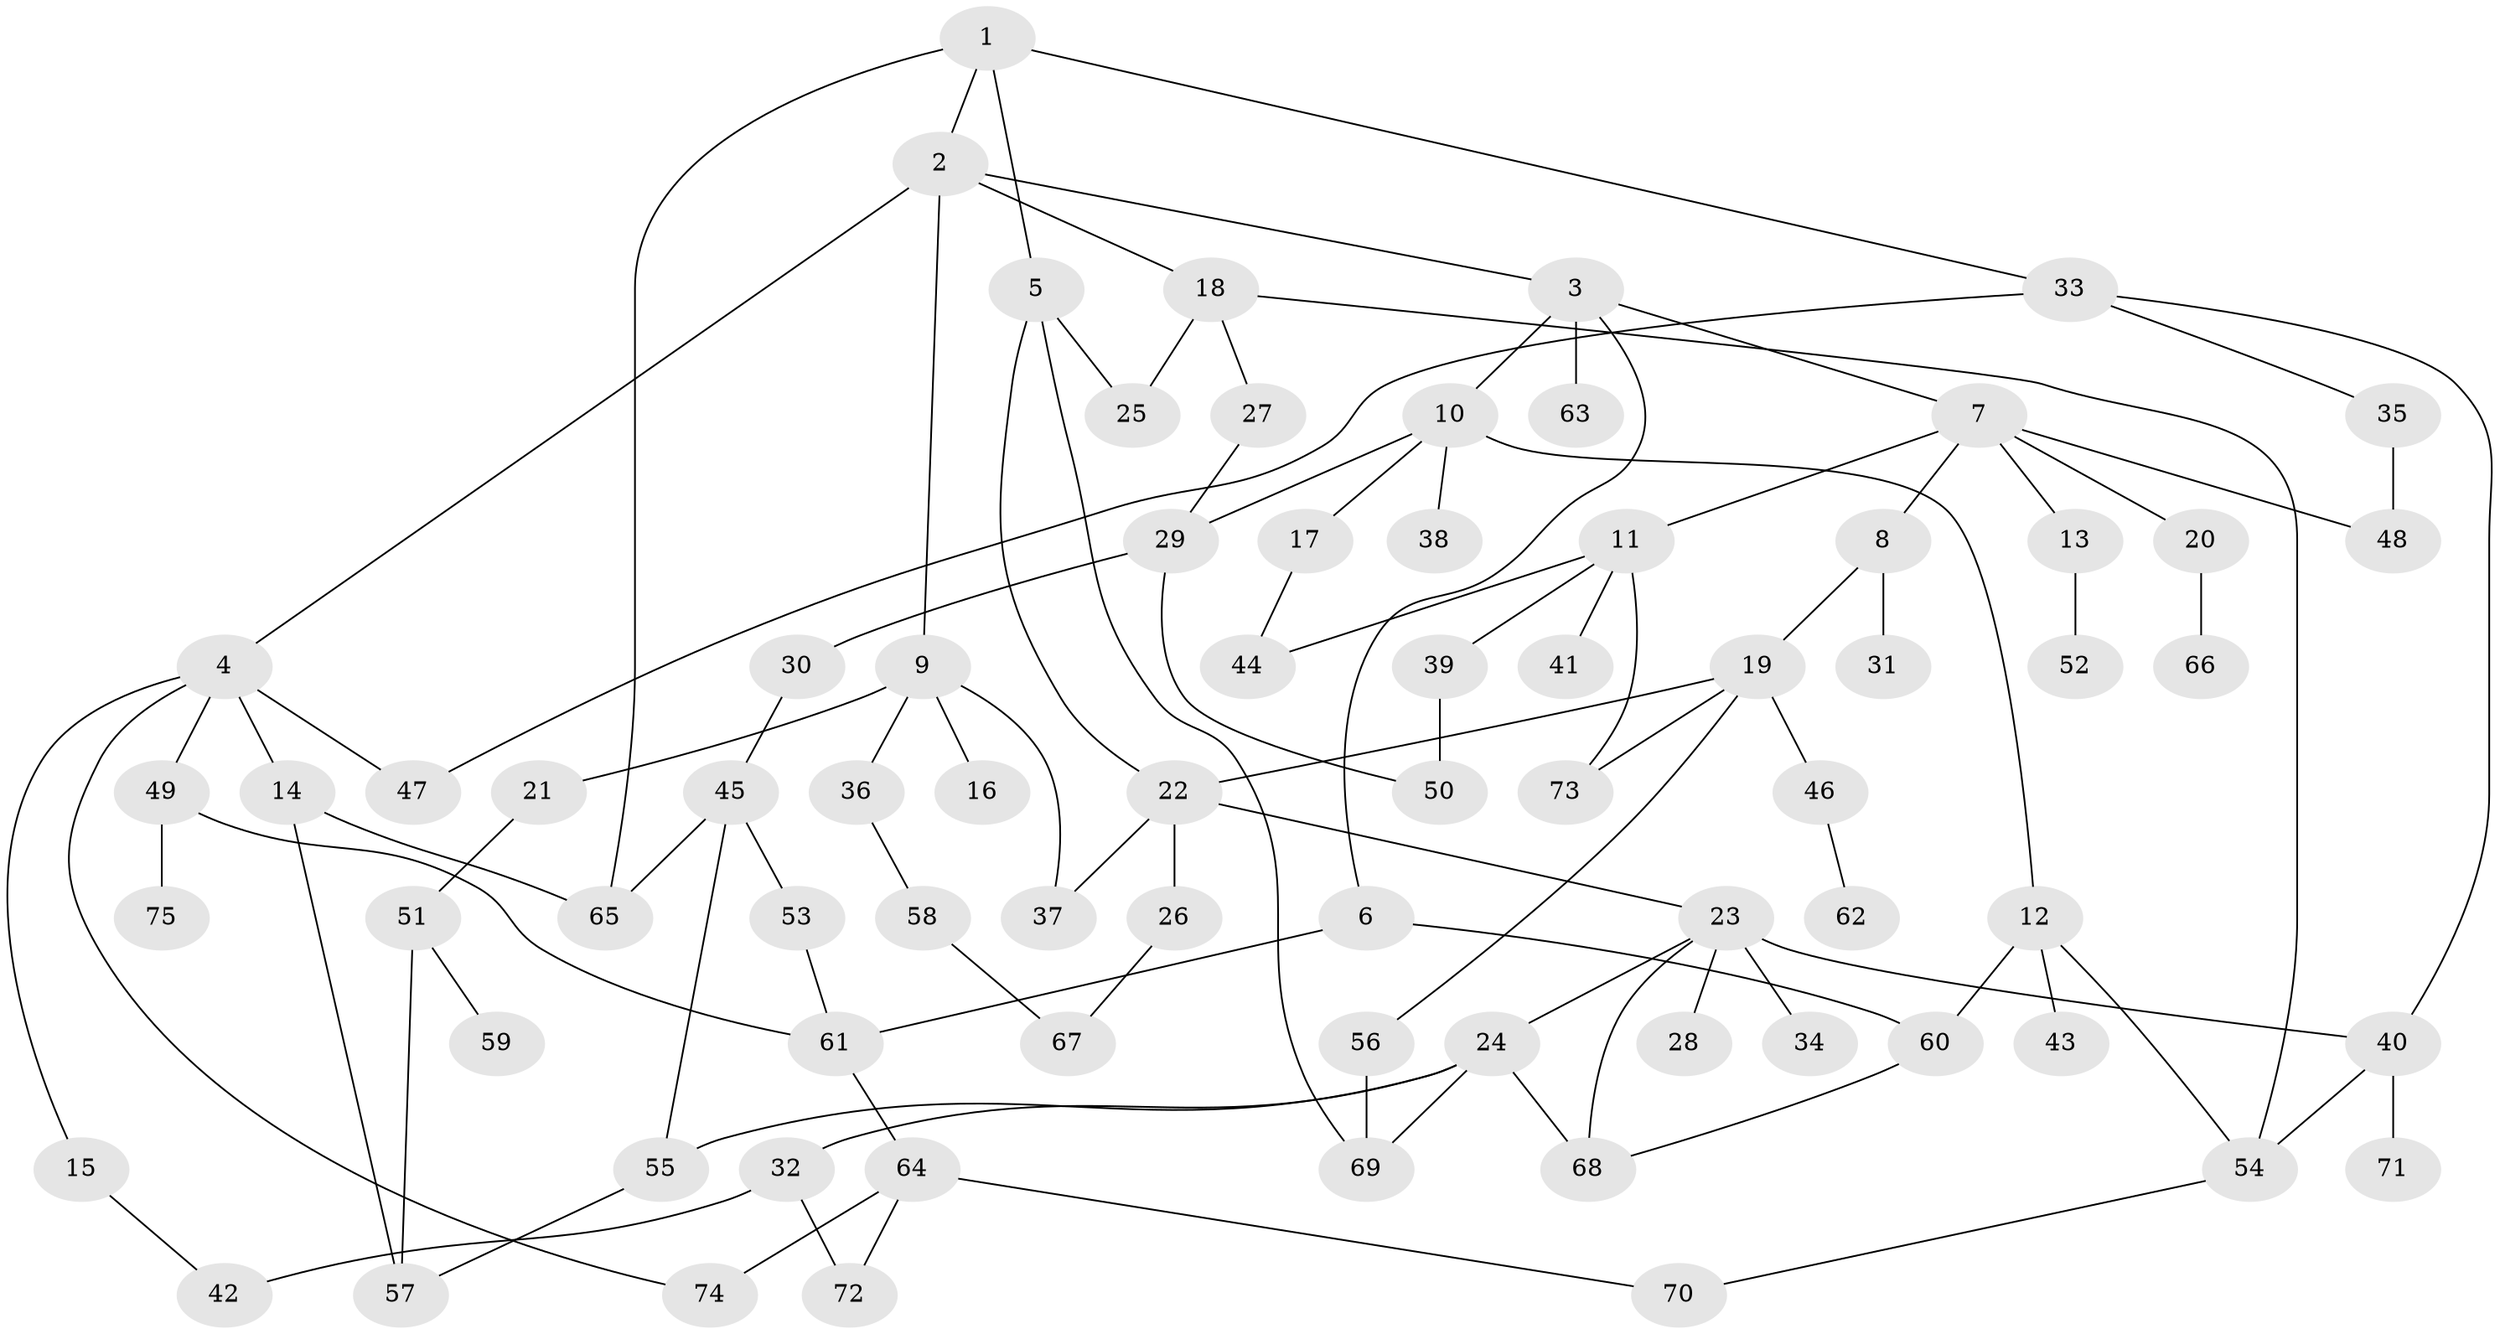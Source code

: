 // coarse degree distribution, {4: 0.22448979591836735, 8: 0.02040816326530612, 6: 0.061224489795918366, 5: 0.061224489795918366, 7: 0.04081632653061224, 2: 0.2857142857142857, 1: 0.24489795918367346, 9: 0.02040816326530612, 3: 0.04081632653061224}
// Generated by graph-tools (version 1.1) at 2025/23/03/03/25 07:23:32]
// undirected, 75 vertices, 103 edges
graph export_dot {
graph [start="1"]
  node [color=gray90,style=filled];
  1;
  2;
  3;
  4;
  5;
  6;
  7;
  8;
  9;
  10;
  11;
  12;
  13;
  14;
  15;
  16;
  17;
  18;
  19;
  20;
  21;
  22;
  23;
  24;
  25;
  26;
  27;
  28;
  29;
  30;
  31;
  32;
  33;
  34;
  35;
  36;
  37;
  38;
  39;
  40;
  41;
  42;
  43;
  44;
  45;
  46;
  47;
  48;
  49;
  50;
  51;
  52;
  53;
  54;
  55;
  56;
  57;
  58;
  59;
  60;
  61;
  62;
  63;
  64;
  65;
  66;
  67;
  68;
  69;
  70;
  71;
  72;
  73;
  74;
  75;
  1 -- 2;
  1 -- 5;
  1 -- 33;
  1 -- 65;
  2 -- 3;
  2 -- 4;
  2 -- 9;
  2 -- 18;
  3 -- 6;
  3 -- 7;
  3 -- 10;
  3 -- 63;
  4 -- 14;
  4 -- 15;
  4 -- 47;
  4 -- 49;
  4 -- 74;
  5 -- 22;
  5 -- 25;
  5 -- 69;
  6 -- 61;
  6 -- 60;
  7 -- 8;
  7 -- 11;
  7 -- 13;
  7 -- 20;
  7 -- 48;
  8 -- 19;
  8 -- 31;
  9 -- 16;
  9 -- 21;
  9 -- 36;
  9 -- 37;
  10 -- 12;
  10 -- 17;
  10 -- 38;
  10 -- 29;
  11 -- 39;
  11 -- 41;
  11 -- 44;
  11 -- 73;
  12 -- 43;
  12 -- 60;
  12 -- 54;
  13 -- 52;
  14 -- 57;
  14 -- 65;
  15 -- 42;
  17 -- 44;
  18 -- 25;
  18 -- 27;
  18 -- 54;
  19 -- 46;
  19 -- 56;
  19 -- 73;
  19 -- 22;
  20 -- 66;
  21 -- 51;
  22 -- 23;
  22 -- 26;
  22 -- 37;
  23 -- 24;
  23 -- 28;
  23 -- 34;
  23 -- 40;
  23 -- 68;
  24 -- 32;
  24 -- 55;
  24 -- 69;
  24 -- 68;
  26 -- 67;
  27 -- 29;
  29 -- 30;
  29 -- 50;
  30 -- 45;
  32 -- 42;
  32 -- 72;
  33 -- 35;
  33 -- 40;
  33 -- 47;
  35 -- 48;
  36 -- 58;
  39 -- 50;
  40 -- 71;
  40 -- 54;
  45 -- 53;
  45 -- 65;
  45 -- 55;
  46 -- 62;
  49 -- 75;
  49 -- 61;
  51 -- 59;
  51 -- 57;
  53 -- 61;
  54 -- 70;
  55 -- 57;
  56 -- 69;
  58 -- 67;
  60 -- 68;
  61 -- 64;
  64 -- 70;
  64 -- 72;
  64 -- 74;
}
